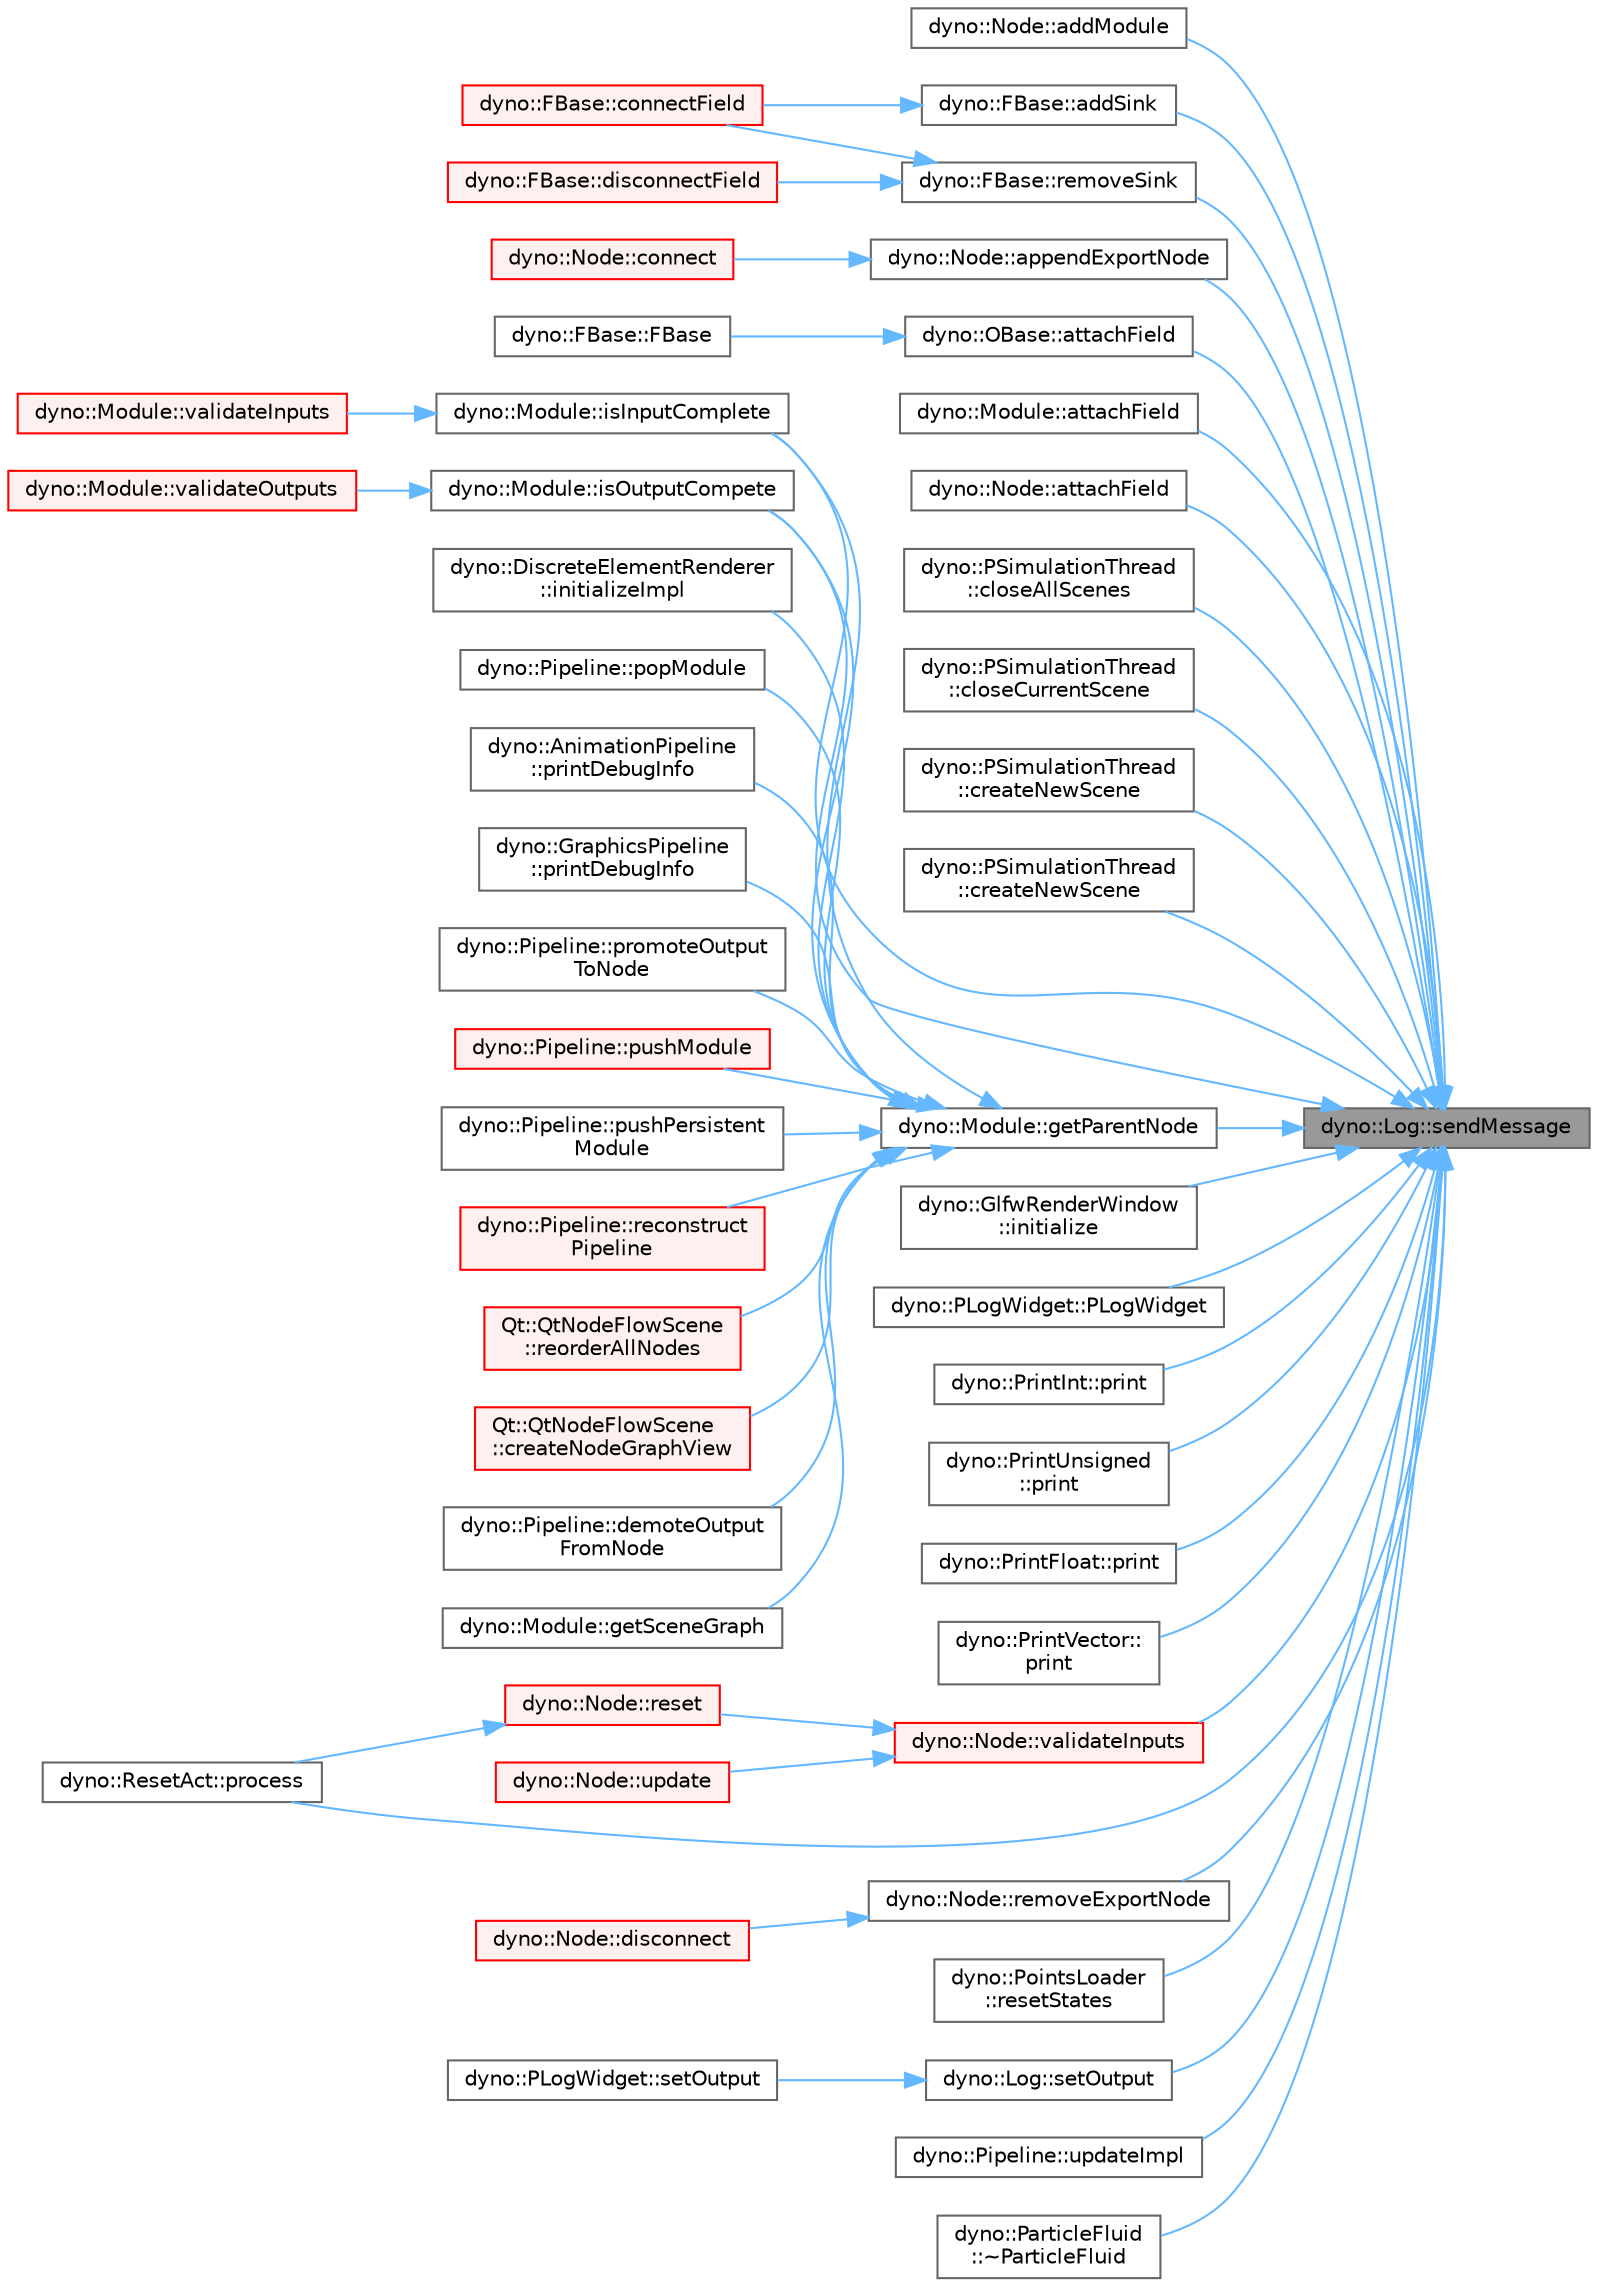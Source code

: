 digraph "dyno::Log::sendMessage"
{
 // LATEX_PDF_SIZE
  bgcolor="transparent";
  edge [fontname=Helvetica,fontsize=10,labelfontname=Helvetica,labelfontsize=10];
  node [fontname=Helvetica,fontsize=10,shape=box,height=0.2,width=0.4];
  rankdir="RL";
  Node1 [id="Node000001",label="dyno::Log::sendMessage",height=0.2,width=0.4,color="gray40", fillcolor="grey60", style="filled", fontcolor="black",tooltip="Add a new message to log."];
  Node1 -> Node2 [id="edge1_Node000001_Node000002",dir="back",color="steelblue1",style="solid",tooltip=" "];
  Node2 [id="Node000002",label="dyno::Node::addModule",height=0.2,width=0.4,color="grey40", fillcolor="white", style="filled",URL="$classdyno_1_1_node.html#a658a557369febedc26a42fb9f07a0a5d",tooltip=" "];
  Node1 -> Node3 [id="edge2_Node000001_Node000003",dir="back",color="steelblue1",style="solid",tooltip=" "];
  Node3 [id="Node000003",label="dyno::FBase::addSink",height=0.2,width=0.4,color="grey40", fillcolor="white", style="filled",URL="$classdyno_1_1_f_base.html#a946f3bdd1a0a29eae4b8c1ccb0255d92",tooltip=" "];
  Node3 -> Node4 [id="edge3_Node000003_Node000004",dir="back",color="steelblue1",style="solid",tooltip=" "];
  Node4 [id="Node000004",label="dyno::FBase::connectField",height=0.2,width=0.4,color="red", fillcolor="#FFF0F0", style="filled",URL="$classdyno_1_1_f_base.html#ae334c412a9fa8cba358216db8910e99c",tooltip=" "];
  Node1 -> Node9 [id="edge4_Node000001_Node000009",dir="back",color="steelblue1",style="solid",tooltip=" "];
  Node9 [id="Node000009",label="dyno::Node::appendExportNode",height=0.2,width=0.4,color="grey40", fillcolor="white", style="filled",URL="$classdyno_1_1_node.html#a09fffdf7fc240a52ce2a9e010774f1fa",tooltip=" "];
  Node9 -> Node10 [id="edge5_Node000009_Node000010",dir="back",color="steelblue1",style="solid",tooltip=" "];
  Node10 [id="Node000010",label="dyno::Node::connect",height=0.2,width=0.4,color="red", fillcolor="#FFF0F0", style="filled",URL="$classdyno_1_1_node.html#acc54344cd3b2c1f77b3c2df6ece0df4c",tooltip=" "];
  Node1 -> Node13 [id="edge6_Node000001_Node000013",dir="back",color="steelblue1",style="solid",tooltip=" "];
  Node13 [id="Node000013",label="dyno::OBase::attachField",height=0.2,width=0.4,color="grey40", fillcolor="white", style="filled",URL="$classdyno_1_1_o_base.html#a19cd186d305dca33384552b39dd84fcd",tooltip="Attach a field to Base."];
  Node13 -> Node14 [id="edge7_Node000013_Node000014",dir="back",color="steelblue1",style="solid",tooltip=" "];
  Node14 [id="Node000014",label="dyno::FBase::FBase",height=0.2,width=0.4,color="grey40", fillcolor="white", style="filled",URL="$classdyno_1_1_f_base.html#afcee052dcc84cd6ab97949bf11bf3ba2",tooltip=" "];
  Node1 -> Node15 [id="edge8_Node000001_Node000015",dir="back",color="steelblue1",style="solid",tooltip=" "];
  Node15 [id="Node000015",label="dyno::Module::attachField",height=0.2,width=0.4,color="grey40", fillcolor="white", style="filled",URL="$classdyno_1_1_module.html#af5144714bef507ab31afe6d902ab2e65",tooltip="Attach a field to Base."];
  Node1 -> Node16 [id="edge9_Node000001_Node000016",dir="back",color="steelblue1",style="solid",tooltip=" "];
  Node16 [id="Node000016",label="dyno::Node::attachField",height=0.2,width=0.4,color="grey40", fillcolor="white", style="filled",URL="$classdyno_1_1_node.html#a078cb4723af7fe4b6c33917d77e3f049",tooltip="Attach a field to Node."];
  Node1 -> Node17 [id="edge10_Node000001_Node000017",dir="back",color="steelblue1",style="solid",tooltip=" "];
  Node17 [id="Node000017",label="dyno::PSimulationThread\l::closeAllScenes",height=0.2,width=0.4,color="grey40", fillcolor="white", style="filled",URL="$classdyno_1_1_p_simulation_thread.html#a5ce234112a71be123c6dfa2586579309",tooltip=" "];
  Node1 -> Node18 [id="edge11_Node000001_Node000018",dir="back",color="steelblue1",style="solid",tooltip=" "];
  Node18 [id="Node000018",label="dyno::PSimulationThread\l::closeCurrentScene",height=0.2,width=0.4,color="grey40", fillcolor="white", style="filled",URL="$classdyno_1_1_p_simulation_thread.html#aef582603f68487f52bb68fd5b4b85b53",tooltip=" "];
  Node1 -> Node19 [id="edge12_Node000001_Node000019",dir="back",color="steelblue1",style="solid",tooltip=" "];
  Node19 [id="Node000019",label="dyno::PSimulationThread\l::createNewScene",height=0.2,width=0.4,color="grey40", fillcolor="white", style="filled",URL="$classdyno_1_1_p_simulation_thread.html#a8bc824595ab90bbf275b4a05c57be926",tooltip=" "];
  Node1 -> Node20 [id="edge13_Node000001_Node000020",dir="back",color="steelblue1",style="solid",tooltip=" "];
  Node20 [id="Node000020",label="dyno::PSimulationThread\l::createNewScene",height=0.2,width=0.4,color="grey40", fillcolor="white", style="filled",URL="$classdyno_1_1_p_simulation_thread.html#a8973769a3328b22684d63993c85133f6",tooltip=" "];
  Node1 -> Node21 [id="edge14_Node000001_Node000021",dir="back",color="steelblue1",style="solid",tooltip=" "];
  Node21 [id="Node000021",label="dyno::Module::getParentNode",height=0.2,width=0.4,color="grey40", fillcolor="white", style="filled",URL="$classdyno_1_1_module.html#a3e3dbcc0b37a89a0be80542fbcd85d2f",tooltip=" "];
  Node21 -> Node22 [id="edge15_Node000021_Node000022",dir="back",color="steelblue1",style="solid",tooltip=" "];
  Node22 [id="Node000022",label="Qt::QtNodeFlowScene\l::createNodeGraphView",height=0.2,width=0.4,color="red", fillcolor="#FFF0F0", style="filled",URL="$class_qt_1_1_qt_node_flow_scene.html#a89206a4a64a463931313a1facf24da06",tooltip="create a QT-based view for the active scene graph."];
  Node21 -> Node35 [id="edge16_Node000021_Node000035",dir="back",color="steelblue1",style="solid",tooltip=" "];
  Node35 [id="Node000035",label="dyno::Pipeline::demoteOutput\lFromNode",height=0.2,width=0.4,color="grey40", fillcolor="white", style="filled",URL="$classdyno_1_1_pipeline.html#a7606af04c1a300fd4114f71d20fed048",tooltip=" "];
  Node21 -> Node36 [id="edge17_Node000021_Node000036",dir="back",color="steelblue1",style="solid",tooltip=" "];
  Node36 [id="Node000036",label="dyno::Module::getSceneGraph",height=0.2,width=0.4,color="grey40", fillcolor="white", style="filled",URL="$classdyno_1_1_module.html#a052f40fd04cfd48e8984836e6dfe5ffb",tooltip=" "];
  Node21 -> Node37 [id="edge18_Node000021_Node000037",dir="back",color="steelblue1",style="solid",tooltip=" "];
  Node37 [id="Node000037",label="dyno::DiscreteElementRenderer\l::initializeImpl",height=0.2,width=0.4,color="grey40", fillcolor="white", style="filled",URL="$classdyno_1_1_discrete_element_renderer.html#a0a11859b38532c52718450df80b3fdf1",tooltip=" "];
  Node21 -> Node38 [id="edge19_Node000021_Node000038",dir="back",color="steelblue1",style="solid",tooltip=" "];
  Node38 [id="Node000038",label="dyno::Module::isInputComplete",height=0.2,width=0.4,color="grey40", fillcolor="white", style="filled",URL="$classdyno_1_1_module.html#a73f0c85f66dddc1ab648f2b628fa4fdb",tooltip="Check the completeness of input fields."];
  Node38 -> Node39 [id="edge20_Node000038_Node000039",dir="back",color="steelblue1",style="solid",tooltip=" "];
  Node39 [id="Node000039",label="dyno::Module::validateInputs",height=0.2,width=0.4,color="red", fillcolor="#FFF0F0", style="filled",URL="$classdyno_1_1_module.html#ae904e76fed78ae31f760b710055aaeb9",tooltip=" "];
  Node21 -> Node46 [id="edge21_Node000021_Node000046",dir="back",color="steelblue1",style="solid",tooltip=" "];
  Node46 [id="Node000046",label="dyno::Module::isOutputCompete",height=0.2,width=0.4,color="grey40", fillcolor="white", style="filled",URL="$classdyno_1_1_module.html#a5a53a1ff27547593a8358e6ab5767fa2",tooltip=" "];
  Node46 -> Node47 [id="edge22_Node000046_Node000047",dir="back",color="steelblue1",style="solid",tooltip=" "];
  Node47 [id="Node000047",label="dyno::Module::validateOutputs",height=0.2,width=0.4,color="red", fillcolor="#FFF0F0", style="filled",URL="$classdyno_1_1_module.html#a0b3d99d086effb856d9af1aa27bf5ece",tooltip=" "];
  Node21 -> Node48 [id="edge23_Node000021_Node000048",dir="back",color="steelblue1",style="solid",tooltip=" "];
  Node48 [id="Node000048",label="dyno::Pipeline::popModule",height=0.2,width=0.4,color="grey40", fillcolor="white", style="filled",URL="$classdyno_1_1_pipeline.html#ad03d17db724f154f8ff9cf670bc46ca8",tooltip=" "];
  Node21 -> Node49 [id="edge24_Node000021_Node000049",dir="back",color="steelblue1",style="solid",tooltip=" "];
  Node49 [id="Node000049",label="dyno::AnimationPipeline\l::printDebugInfo",height=0.2,width=0.4,color="grey40", fillcolor="white", style="filled",URL="$classdyno_1_1_animation_pipeline.html#ac512176a1600b9f3115cf4acd0bd35f6",tooltip=" "];
  Node21 -> Node50 [id="edge25_Node000021_Node000050",dir="back",color="steelblue1",style="solid",tooltip=" "];
  Node50 [id="Node000050",label="dyno::GraphicsPipeline\l::printDebugInfo",height=0.2,width=0.4,color="grey40", fillcolor="white", style="filled",URL="$classdyno_1_1_graphics_pipeline.html#a8509dabd2d614b0398d5b061fff200c1",tooltip=" "];
  Node21 -> Node51 [id="edge26_Node000021_Node000051",dir="back",color="steelblue1",style="solid",tooltip=" "];
  Node51 [id="Node000051",label="dyno::Pipeline::promoteOutput\lToNode",height=0.2,width=0.4,color="grey40", fillcolor="white", style="filled",URL="$classdyno_1_1_pipeline.html#a43652b47a395830dbf5c5840ecc3d67e",tooltip=" "];
  Node21 -> Node52 [id="edge27_Node000021_Node000052",dir="back",color="steelblue1",style="solid",tooltip=" "];
  Node52 [id="Node000052",label="dyno::Pipeline::pushModule",height=0.2,width=0.4,color="red", fillcolor="#FFF0F0", style="filled",URL="$classdyno_1_1_pipeline.html#a289e913b1d58ca1de4be1fb04e3d9aac",tooltip=" "];
  Node21 -> Node54 [id="edge28_Node000021_Node000054",dir="back",color="steelblue1",style="solid",tooltip=" "];
  Node54 [id="Node000054",label="dyno::Pipeline::pushPersistent\lModule",height=0.2,width=0.4,color="grey40", fillcolor="white", style="filled",URL="$classdyno_1_1_pipeline.html#a48a48914caa0a4eae1e694918a8415c0",tooltip=" "];
  Node21 -> Node55 [id="edge29_Node000021_Node000055",dir="back",color="steelblue1",style="solid",tooltip=" "];
  Node55 [id="Node000055",label="dyno::Pipeline::reconstruct\lPipeline",height=0.2,width=0.4,color="red", fillcolor="#FFF0F0", style="filled",URL="$classdyno_1_1_pipeline.html#ad1e8ba420873845db26718e0f8329a4e",tooltip=" "];
  Node21 -> Node31 [id="edge30_Node000021_Node000031",dir="back",color="steelblue1",style="solid",tooltip=" "];
  Node31 [id="Node000031",label="Qt::QtNodeFlowScene\l::reorderAllNodes",height=0.2,width=0.4,color="red", fillcolor="#FFF0F0", style="filled",URL="$class_qt_1_1_qt_node_flow_scene.html#af66c8338521e25db6fdbdf31fdb93830",tooltip=" "];
  Node1 -> Node60 [id="edge31_Node000001_Node000060",dir="back",color="steelblue1",style="solid",tooltip=" "];
  Node60 [id="Node000060",label="dyno::GlfwRenderWindow\l::initialize",height=0.2,width=0.4,color="grey40", fillcolor="white", style="filled",URL="$classdyno_1_1_glfw_render_window.html#a3f51fbbfa7066af87fe2dbde8a78fda4",tooltip=" "];
  Node1 -> Node38 [id="edge32_Node000001_Node000038",dir="back",color="steelblue1",style="solid",tooltip=" "];
  Node1 -> Node46 [id="edge33_Node000001_Node000046",dir="back",color="steelblue1",style="solid",tooltip=" "];
  Node1 -> Node61 [id="edge34_Node000001_Node000061",dir="back",color="steelblue1",style="solid",tooltip=" "];
  Node61 [id="Node000061",label="dyno::PLogWidget::PLogWidget",height=0.2,width=0.4,color="grey40", fillcolor="white", style="filled",URL="$classdyno_1_1_p_log_widget.html#a46583f5073271753bb8b85ecc08c4c05",tooltip=" "];
  Node1 -> Node62 [id="edge35_Node000001_Node000062",dir="back",color="steelblue1",style="solid",tooltip=" "];
  Node62 [id="Node000062",label="dyno::PrintInt::print",height=0.2,width=0.4,color="grey40", fillcolor="white", style="filled",URL="$classdyno_1_1_print_int.html#a5d9f0ef8b4400bc1c287f3e363d7e983",tooltip=" "];
  Node1 -> Node63 [id="edge36_Node000001_Node000063",dir="back",color="steelblue1",style="solid",tooltip=" "];
  Node63 [id="Node000063",label="dyno::PrintUnsigned\l::print",height=0.2,width=0.4,color="grey40", fillcolor="white", style="filled",URL="$classdyno_1_1_print_unsigned.html#ac3a765d58a634408c00e6bc224431271",tooltip=" "];
  Node1 -> Node64 [id="edge37_Node000001_Node000064",dir="back",color="steelblue1",style="solid",tooltip=" "];
  Node64 [id="Node000064",label="dyno::PrintFloat::print",height=0.2,width=0.4,color="grey40", fillcolor="white", style="filled",URL="$classdyno_1_1_print_float.html#a643f2b4344536b96996aa4dc63c6618c",tooltip=" "];
  Node1 -> Node65 [id="edge38_Node000001_Node000065",dir="back",color="steelblue1",style="solid",tooltip=" "];
  Node65 [id="Node000065",label="dyno::PrintVector::\lprint",height=0.2,width=0.4,color="grey40", fillcolor="white", style="filled",URL="$classdyno_1_1_print_vector.html#abe0b4f25368d2c74e3f203230ff30cca",tooltip=" "];
  Node1 -> Node66 [id="edge39_Node000001_Node000066",dir="back",color="steelblue1",style="solid",tooltip=" "];
  Node66 [id="Node000066",label="dyno::ResetAct::process",height=0.2,width=0.4,color="grey40", fillcolor="white", style="filled",URL="$classdyno_1_1_reset_act.html#a97b422d3c58e1f6511cc937802067ddf",tooltip=" "];
  Node1 -> Node67 [id="edge40_Node000001_Node000067",dir="back",color="steelblue1",style="solid",tooltip=" "];
  Node67 [id="Node000067",label="dyno::Node::removeExportNode",height=0.2,width=0.4,color="grey40", fillcolor="white", style="filled",URL="$classdyno_1_1_node.html#a6a9c5bd47d2feac107561b2769fd5c09",tooltip=" "];
  Node67 -> Node68 [id="edge41_Node000067_Node000068",dir="back",color="steelblue1",style="solid",tooltip=" "];
  Node68 [id="Node000068",label="dyno::Node::disconnect",height=0.2,width=0.4,color="red", fillcolor="#FFF0F0", style="filled",URL="$classdyno_1_1_node.html#a3de4fd3b43510ce6aefc9eb73aad51da",tooltip=" "];
  Node1 -> Node77 [id="edge42_Node000001_Node000077",dir="back",color="steelblue1",style="solid",tooltip=" "];
  Node77 [id="Node000077",label="dyno::FBase::removeSink",height=0.2,width=0.4,color="grey40", fillcolor="white", style="filled",URL="$classdyno_1_1_f_base.html#ad0f95e085a84084941b3bd2876a642d1",tooltip=" "];
  Node77 -> Node4 [id="edge43_Node000077_Node000004",dir="back",color="steelblue1",style="solid",tooltip=" "];
  Node77 -> Node78 [id="edge44_Node000077_Node000078",dir="back",color="steelblue1",style="solid",tooltip=" "];
  Node78 [id="Node000078",label="dyno::FBase::disconnectField",height=0.2,width=0.4,color="red", fillcolor="#FFF0F0", style="filled",URL="$classdyno_1_1_f_base.html#aa60980013f34a8927b2cfdadde712dea",tooltip=" "];
  Node1 -> Node81 [id="edge45_Node000001_Node000081",dir="back",color="steelblue1",style="solid",tooltip=" "];
  Node81 [id="Node000081",label="dyno::PointsLoader\l::resetStates",height=0.2,width=0.4,color="grey40", fillcolor="white", style="filled",URL="$classdyno_1_1_points_loader.html#a8d4507e0b2f69d816b6b05cd65a8ba3e",tooltip=" "];
  Node1 -> Node82 [id="edge46_Node000001_Node000082",dir="back",color="steelblue1",style="solid",tooltip=" "];
  Node82 [id="Node000082",label="dyno::Log::setOutput",height=0.2,width=0.4,color="grey40", fillcolor="white", style="filled",URL="$classdyno_1_1_log.html#ae488aa1aaa52fe698d46b7164f2d0858",tooltip="Open file where to log the messages."];
  Node82 -> Node83 [id="edge47_Node000082_Node000083",dir="back",color="steelblue1",style="solid",tooltip=" "];
  Node83 [id="Node000083",label="dyno::PLogWidget::setOutput",height=0.2,width=0.4,color="grey40", fillcolor="white", style="filled",URL="$classdyno_1_1_p_log_widget.html#a9370898ce55c6898260d36008a5f79f1",tooltip=" "];
  Node1 -> Node84 [id="edge48_Node000001_Node000084",dir="back",color="steelblue1",style="solid",tooltip=" "];
  Node84 [id="Node000084",label="dyno::Pipeline::updateImpl",height=0.2,width=0.4,color="grey40", fillcolor="white", style="filled",URL="$classdyno_1_1_pipeline.html#a8ddcac4188029556bcc93f9b3b673c50",tooltip=" "];
  Node1 -> Node85 [id="edge49_Node000001_Node000085",dir="back",color="steelblue1",style="solid",tooltip=" "];
  Node85 [id="Node000085",label="dyno::Node::validateInputs",height=0.2,width=0.4,color="red", fillcolor="#FFF0F0", style="filled",URL="$classdyno_1_1_node.html#abcad5713df037429dd4ee560bd086a86",tooltip=" "];
  Node85 -> Node86 [id="edge50_Node000085_Node000086",dir="back",color="steelblue1",style="solid",tooltip=" "];
  Node86 [id="Node000086",label="dyno::Node::reset",height=0.2,width=0.4,color="red", fillcolor="#FFF0F0", style="filled",URL="$classdyno_1_1_node.html#aab8ae5fafafc2facf6aab7a0f7994438",tooltip=" "];
  Node86 -> Node66 [id="edge51_Node000086_Node000066",dir="back",color="steelblue1",style="solid",tooltip=" "];
  Node85 -> Node89 [id="edge52_Node000085_Node000089",dir="back",color="steelblue1",style="solid",tooltip=" "];
  Node89 [id="Node000089",label="dyno::Node::update",height=0.2,width=0.4,color="red", fillcolor="#FFF0F0", style="filled",URL="$classdyno_1_1_node.html#a6f4134d96000c896365332f798da5318",tooltip="Called every time interval."];
  Node1 -> Node95 [id="edge53_Node000001_Node000095",dir="back",color="steelblue1",style="solid",tooltip=" "];
  Node95 [id="Node000095",label="dyno::ParticleFluid\l::~ParticleFluid",height=0.2,width=0.4,color="grey40", fillcolor="white", style="filled",URL="$classdyno_1_1_particle_fluid.html#a7b90e97c72e7ed3995ba4d05be8f2db3",tooltip=" "];
}
